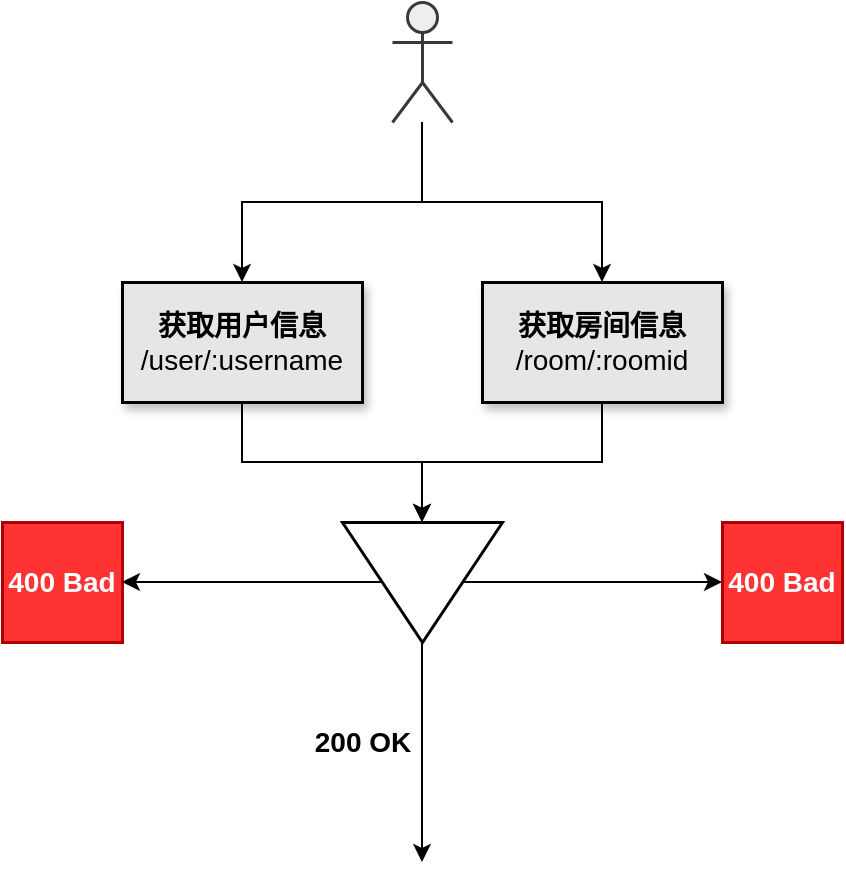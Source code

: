 <mxfile version="15.5.2" type="github" pages="2">
  <diagram id="0W6gI1zaMcV8jhzeGsng" name="接口缓存">
    <mxGraphModel dx="996" dy="616" grid="1" gridSize="10" guides="1" tooltips="1" connect="1" arrows="1" fold="1" page="1" pageScale="1" pageWidth="827" pageHeight="1169" math="0" shadow="0">
      <root>
        <mxCell id="0" />
        <mxCell id="1" parent="0" />
        <mxCell id="dD_tR-46pwAuyIkLDm4j-2" style="edgeStyle=orthogonalEdgeStyle;rounded=0;orthogonalLoop=1;jettySize=auto;html=1;entryX=0;entryY=0.5;entryDx=0;entryDy=0;fontSize=14;" parent="1" source="5gr-5OpFDuaY5Mmk2K2i-1" target="dD_tR-46pwAuyIkLDm4j-1" edge="1">
          <mxGeometry relative="1" as="geometry" />
        </mxCell>
        <mxCell id="5gr-5OpFDuaY5Mmk2K2i-1" value="&lt;font style=&quot;font-size: 14px&quot;&gt;&lt;b&gt;获取用户信息&lt;br&gt;&lt;/b&gt;/user/:username&lt;/font&gt;" style="rounded=0;whiteSpace=wrap;html=1;strokeWidth=1.5;shadow=1;fillColor=#e6e6e6;" parent="1" vertex="1">
          <mxGeometry x="170" y="180" width="120" height="60" as="geometry" />
        </mxCell>
        <mxCell id="dD_tR-46pwAuyIkLDm4j-4" style="edgeStyle=orthogonalEdgeStyle;rounded=0;orthogonalLoop=1;jettySize=auto;html=1;fontSize=14;" parent="1" source="5gr-5OpFDuaY5Mmk2K2i-2" target="dD_tR-46pwAuyIkLDm4j-1" edge="1">
          <mxGeometry relative="1" as="geometry" />
        </mxCell>
        <mxCell id="5gr-5OpFDuaY5Mmk2K2i-2" value="&lt;font style=&quot;font-size: 14px&quot;&gt;&lt;b&gt;获取房间信息&lt;br&gt;&lt;/b&gt;/room/:roomid&lt;/font&gt;" style="rounded=0;whiteSpace=wrap;html=1;strokeWidth=1.5;fillColor=#e6e6e6;shadow=1;sketch=0;glass=0;" parent="1" vertex="1">
          <mxGeometry x="350" y="180" width="120" height="60" as="geometry" />
        </mxCell>
        <mxCell id="dD_tR-46pwAuyIkLDm4j-5" style="edgeStyle=orthogonalEdgeStyle;rounded=0;orthogonalLoop=1;jettySize=auto;html=1;fontSize=14;" parent="1" source="dD_tR-46pwAuyIkLDm4j-1" edge="1">
          <mxGeometry relative="1" as="geometry">
            <mxPoint x="320" y="470" as="targetPoint" />
          </mxGeometry>
        </mxCell>
        <mxCell id="dD_tR-46pwAuyIkLDm4j-8" value="" style="edgeStyle=orthogonalEdgeStyle;rounded=0;orthogonalLoop=1;jettySize=auto;html=1;fontSize=14;" parent="1" source="dD_tR-46pwAuyIkLDm4j-1" edge="1">
          <mxGeometry relative="1" as="geometry">
            <mxPoint x="470" y="330" as="targetPoint" />
          </mxGeometry>
        </mxCell>
        <mxCell id="dD_tR-46pwAuyIkLDm4j-1" value="" style="triangle;whiteSpace=wrap;html=1;fontSize=14;strokeWidth=1.5;rotation=90;direction=east;" parent="1" vertex="1">
          <mxGeometry x="290" y="290" width="60" height="80" as="geometry" />
        </mxCell>
        <mxCell id="dD_tR-46pwAuyIkLDm4j-6" value="&lt;b&gt;200 OK&lt;/b&gt;" style="text;html=1;align=center;verticalAlign=middle;resizable=0;points=[];autosize=1;strokeColor=none;fillColor=none;fontSize=14;" parent="1" vertex="1">
          <mxGeometry x="260" y="400" width="60" height="20" as="geometry" />
        </mxCell>
        <mxCell id="dD_tR-46pwAuyIkLDm4j-14" value="" style="edgeStyle=orthogonalEdgeStyle;rounded=0;orthogonalLoop=1;jettySize=auto;html=1;fontSize=14;" parent="1" source="dD_tR-46pwAuyIkLDm4j-9" target="5gr-5OpFDuaY5Mmk2K2i-2" edge="1">
          <mxGeometry relative="1" as="geometry">
            <Array as="points">
              <mxPoint x="320" y="140" />
              <mxPoint x="410" y="140" />
            </Array>
          </mxGeometry>
        </mxCell>
        <mxCell id="dD_tR-46pwAuyIkLDm4j-15" style="edgeStyle=orthogonalEdgeStyle;rounded=0;orthogonalLoop=1;jettySize=auto;html=1;fontSize=14;" parent="1" target="5gr-5OpFDuaY5Mmk2K2i-1" edge="1">
          <mxGeometry relative="1" as="geometry">
            <mxPoint x="320" y="140" as="sourcePoint" />
            <Array as="points">
              <mxPoint x="345" y="140" />
              <mxPoint x="230" y="140" />
            </Array>
          </mxGeometry>
        </mxCell>
        <mxCell id="dD_tR-46pwAuyIkLDm4j-9" value="" style="shape=umlActor;verticalLabelPosition=bottom;verticalAlign=top;html=1;outlineConnect=0;fontSize=14;strokeColor=#36393d;strokeWidth=1.5;fillColor=#eeeeee;" parent="1" vertex="1">
          <mxGeometry x="305" y="40" width="30" height="60" as="geometry" />
        </mxCell>
        <mxCell id="dD_tR-46pwAuyIkLDm4j-11" value="&lt;b&gt;400 Bad&lt;/b&gt;" style="rounded=0;whiteSpace=wrap;html=1;fontSize=14;strokeWidth=1.5;fillColor=#FF3333;fontColor=#ffffff;strokeColor=#B20000;" parent="1" vertex="1">
          <mxGeometry x="470" y="300" width="60" height="60" as="geometry" />
        </mxCell>
        <mxCell id="K2JwNOWJ70VDyDJwbHnF-1" value="&lt;b&gt;400 Bad&lt;/b&gt;" style="rounded=0;whiteSpace=wrap;html=1;fontSize=14;strokeWidth=1.5;fillColor=#FF3333;fontColor=#ffffff;strokeColor=#B20000;" vertex="1" parent="1">
          <mxGeometry x="110" y="300" width="60" height="60" as="geometry" />
        </mxCell>
        <mxCell id="K2JwNOWJ70VDyDJwbHnF-2" value="" style="edgeStyle=orthogonalEdgeStyle;rounded=0;orthogonalLoop=1;jettySize=auto;html=1;fontSize=14;entryX=1;entryY=0.5;entryDx=0;entryDy=0;exitX=0.5;exitY=1;exitDx=0;exitDy=0;" edge="1" parent="1" source="dD_tR-46pwAuyIkLDm4j-1" target="K2JwNOWJ70VDyDJwbHnF-1">
          <mxGeometry relative="1" as="geometry">
            <mxPoint x="480" y="340" as="targetPoint" />
            <mxPoint x="350" y="340" as="sourcePoint" />
          </mxGeometry>
        </mxCell>
      </root>
    </mxGraphModel>
  </diagram>
  <diagram id="vmPsxBj0xCPC5VYe85Tg" name="第 2 页">
    <mxGraphModel dx="996" dy="616" grid="1" gridSize="10" guides="1" tooltips="1" connect="1" arrows="1" fold="1" page="1" pageScale="1" pageWidth="827" pageHeight="1169" math="0" shadow="0">
      <root>
        <mxCell id="8U4NKw8p4K-XyUzGiKuV-0" />
        <mxCell id="8U4NKw8p4K-XyUzGiKuV-1" parent="8U4NKw8p4K-XyUzGiKuV-0" />
        <mxCell id="x0GtBjx5OFiCFeuw_1gk-21" style="edgeStyle=orthogonalEdgeStyle;rounded=0;orthogonalLoop=1;jettySize=auto;html=1;entryX=0;entryY=0.5;entryDx=0;entryDy=0;fontSize=14;" parent="8U4NKw8p4K-XyUzGiKuV-1" source="x0GtBjx5OFiCFeuw_1gk-1" target="x0GtBjx5OFiCFeuw_1gk-6" edge="1">
          <mxGeometry relative="1" as="geometry">
            <Array as="points">
              <mxPoint x="230" y="280" />
              <mxPoint x="414" y="280" />
            </Array>
          </mxGeometry>
        </mxCell>
        <mxCell id="x0GtBjx5OFiCFeuw_1gk-1" value="&lt;font style=&quot;font-size: 14px&quot;&gt;&lt;b&gt;用户&lt;/b&gt;&lt;br&gt;&lt;/font&gt;" style="rounded=0;whiteSpace=wrap;html=1;strokeWidth=1.5;" parent="8U4NKw8p4K-XyUzGiKuV-1" vertex="1">
          <mxGeometry x="170" y="180" width="120" height="60" as="geometry" />
        </mxCell>
        <mxCell id="x0GtBjx5OFiCFeuw_1gk-19" style="edgeStyle=orthogonalEdgeStyle;rounded=0;orthogonalLoop=1;jettySize=auto;html=1;entryX=0;entryY=0.5;entryDx=0;entryDy=0;fontSize=14;" parent="8U4NKw8p4K-XyUzGiKuV-1" source="x0GtBjx5OFiCFeuw_1gk-3" target="x0GtBjx5OFiCFeuw_1gk-6" edge="1">
          <mxGeometry relative="1" as="geometry" />
        </mxCell>
        <mxCell id="x0GtBjx5OFiCFeuw_1gk-3" value="&lt;font style=&quot;font-size: 14px&quot;&gt;&lt;b&gt;房间信息&lt;/b&gt;&lt;br&gt;&lt;/font&gt;" style="rounded=0;whiteSpace=wrap;html=1;strokeWidth=1.5;" parent="8U4NKw8p4K-XyUzGiKuV-1" vertex="1">
          <mxGeometry x="354" y="180" width="120" height="60" as="geometry" />
        </mxCell>
        <mxCell id="x0GtBjx5OFiCFeuw_1gk-22" style="edgeStyle=orthogonalEdgeStyle;rounded=0;orthogonalLoop=1;jettySize=auto;html=1;fontSize=14;" parent="8U4NKw8p4K-XyUzGiKuV-1" source="x0GtBjx5OFiCFeuw_1gk-6" edge="1">
          <mxGeometry relative="1" as="geometry">
            <mxPoint x="550" y="370" as="targetPoint" />
          </mxGeometry>
        </mxCell>
        <mxCell id="x0GtBjx5OFiCFeuw_1gk-23" style="edgeStyle=orthogonalEdgeStyle;rounded=0;orthogonalLoop=1;jettySize=auto;html=1;exitX=0.5;exitY=1;exitDx=0;exitDy=0;entryX=1;entryY=0.5;entryDx=0;entryDy=0;fontSize=14;" parent="8U4NKw8p4K-XyUzGiKuV-1" source="x0GtBjx5OFiCFeuw_1gk-6" target="x0GtBjx5OFiCFeuw_1gk-18" edge="1">
          <mxGeometry relative="1" as="geometry" />
        </mxCell>
        <mxCell id="x0GtBjx5OFiCFeuw_1gk-24" style="edgeStyle=orthogonalEdgeStyle;rounded=0;orthogonalLoop=1;jettySize=auto;html=1;fontSize=14;" parent="8U4NKw8p4K-XyUzGiKuV-1" source="x0GtBjx5OFiCFeuw_1gk-6" edge="1">
          <mxGeometry relative="1" as="geometry">
            <mxPoint x="414" y="530" as="targetPoint" />
          </mxGeometry>
        </mxCell>
        <mxCell id="x0GtBjx5OFiCFeuw_1gk-6" value="" style="triangle;whiteSpace=wrap;html=1;fontSize=14;strokeWidth=1.5;rotation=90;direction=east;" parent="8U4NKw8p4K-XyUzGiKuV-1" vertex="1">
          <mxGeometry x="384" y="330" width="60" height="80" as="geometry" />
        </mxCell>
        <mxCell id="x0GtBjx5OFiCFeuw_1gk-7" value="&lt;b&gt;200 OK&lt;/b&gt;" style="text;html=1;align=center;verticalAlign=middle;resizable=0;points=[];autosize=1;strokeColor=none;fillColor=none;fontSize=14;" parent="8U4NKw8p4K-XyUzGiKuV-1" vertex="1">
          <mxGeometry x="354" y="450" width="60" height="20" as="geometry" />
        </mxCell>
        <mxCell id="x0GtBjx5OFiCFeuw_1gk-15" style="edgeStyle=orthogonalEdgeStyle;rounded=0;orthogonalLoop=1;jettySize=auto;html=1;fontSize=14;" parent="8U4NKw8p4K-XyUzGiKuV-1" source="x0GtBjx5OFiCFeuw_1gk-10" target="x0GtBjx5OFiCFeuw_1gk-1" edge="1">
          <mxGeometry relative="1" as="geometry">
            <Array as="points">
              <mxPoint x="414" y="110" />
              <mxPoint x="230" y="110" />
            </Array>
          </mxGeometry>
        </mxCell>
        <mxCell id="x0GtBjx5OFiCFeuw_1gk-16" style="edgeStyle=orthogonalEdgeStyle;rounded=0;orthogonalLoop=1;jettySize=auto;html=1;entryX=0.5;entryY=0;entryDx=0;entryDy=0;fontSize=14;" parent="8U4NKw8p4K-XyUzGiKuV-1" source="x0GtBjx5OFiCFeuw_1gk-10" target="x0GtBjx5OFiCFeuw_1gk-3" edge="1">
          <mxGeometry relative="1" as="geometry" />
        </mxCell>
        <mxCell id="x0GtBjx5OFiCFeuw_1gk-17" style="edgeStyle=orthogonalEdgeStyle;rounded=0;orthogonalLoop=1;jettySize=auto;html=1;entryX=0.5;entryY=0;entryDx=0;entryDy=0;fontSize=14;" parent="8U4NKw8p4K-XyUzGiKuV-1" source="x0GtBjx5OFiCFeuw_1gk-10" target="x0GtBjx5OFiCFeuw_1gk-12" edge="1">
          <mxGeometry relative="1" as="geometry">
            <Array as="points">
              <mxPoint x="414" y="110" />
              <mxPoint x="590" y="110" />
              <mxPoint x="590" y="180" />
            </Array>
          </mxGeometry>
        </mxCell>
        <mxCell id="x0GtBjx5OFiCFeuw_1gk-10" value="" style="shape=umlActor;verticalLabelPosition=bottom;verticalAlign=top;html=1;outlineConnect=0;fontSize=14;strokeColor=#000000;strokeWidth=1.5;fillColor=#f5f5f5;fontColor=#333333;" parent="8U4NKw8p4K-XyUzGiKuV-1" vertex="1">
          <mxGeometry x="399" y="30" width="30" height="60" as="geometry" />
        </mxCell>
        <mxCell id="x0GtBjx5OFiCFeuw_1gk-11" value="&lt;b&gt;400 Bad&lt;/b&gt;" style="rounded=0;whiteSpace=wrap;html=1;fontSize=14;strokeWidth=1.5;" parent="8U4NKw8p4K-XyUzGiKuV-1" vertex="1">
          <mxGeometry x="560" y="340" width="60" height="60" as="geometry" />
        </mxCell>
        <mxCell id="x0GtBjx5OFiCFeuw_1gk-20" style="edgeStyle=orthogonalEdgeStyle;rounded=0;orthogonalLoop=1;jettySize=auto;html=1;entryX=0;entryY=0.5;entryDx=0;entryDy=0;fontSize=14;" parent="8U4NKw8p4K-XyUzGiKuV-1" source="x0GtBjx5OFiCFeuw_1gk-12" target="x0GtBjx5OFiCFeuw_1gk-6" edge="1">
          <mxGeometry relative="1" as="geometry">
            <Array as="points">
              <mxPoint x="590" y="280" />
              <mxPoint x="414" y="280" />
            </Array>
          </mxGeometry>
        </mxCell>
        <mxCell id="x0GtBjx5OFiCFeuw_1gk-12" value="&lt;font style=&quot;font-size: 14px&quot;&gt;&lt;b&gt;信息&lt;/b&gt;&lt;br&gt;&lt;/font&gt;" style="rounded=0;whiteSpace=wrap;html=1;strokeWidth=1.5;" parent="8U4NKw8p4K-XyUzGiKuV-1" vertex="1">
          <mxGeometry x="530" y="180" width="120" height="60" as="geometry" />
        </mxCell>
        <mxCell id="x0GtBjx5OFiCFeuw_1gk-18" value="&lt;b&gt;400 Bad&lt;/b&gt;" style="rounded=0;whiteSpace=wrap;html=1;fontSize=14;strokeWidth=1.5;" parent="8U4NKw8p4K-XyUzGiKuV-1" vertex="1">
          <mxGeometry x="190" y="340" width="60" height="60" as="geometry" />
        </mxCell>
      </root>
    </mxGraphModel>
  </diagram>
</mxfile>
